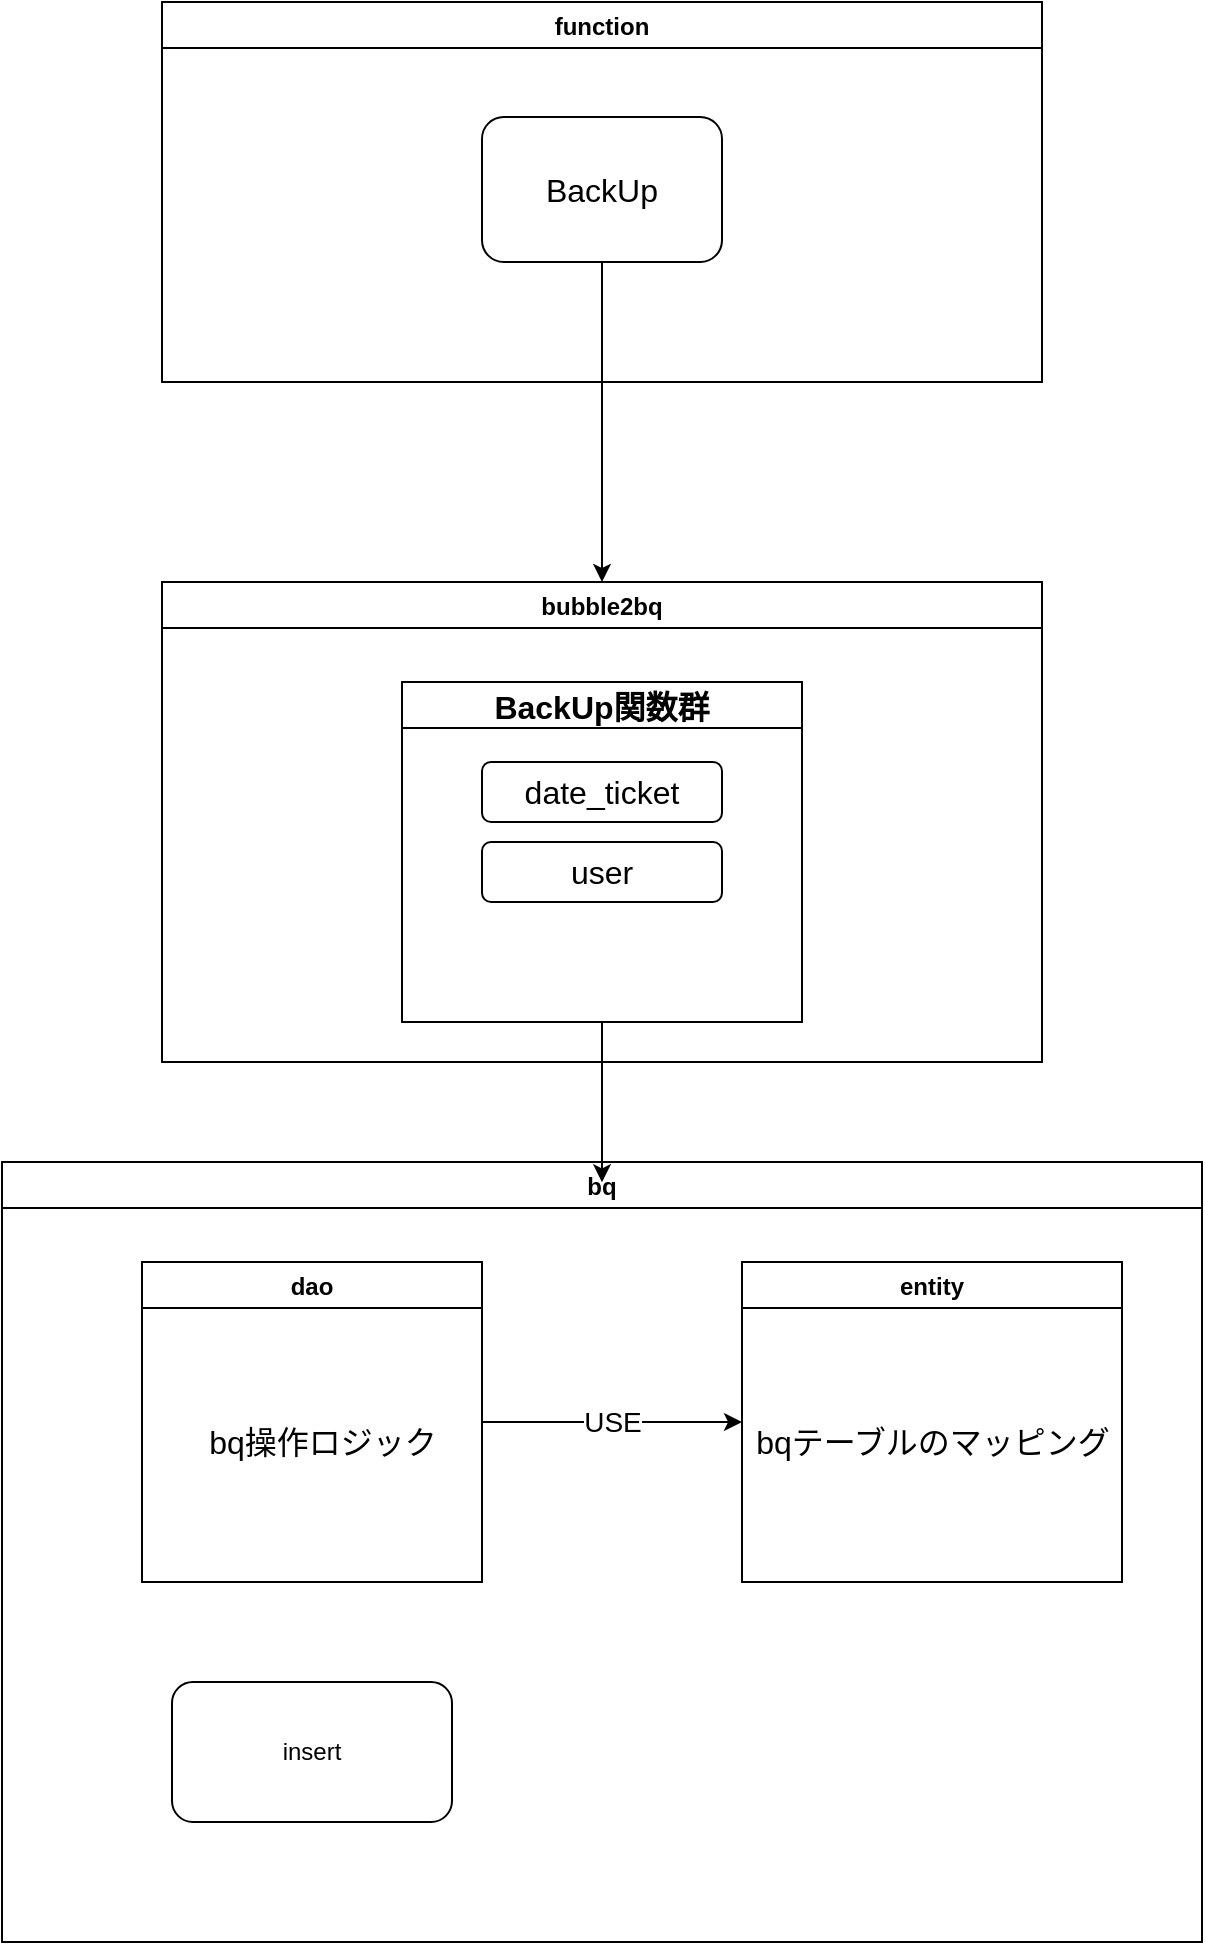 <mxfile version="17.5.0" type="github">
  <diagram id="8xDBcweSEdblGlVJbz1_" name="Page-1">
    <mxGraphModel dx="1426" dy="798" grid="1" gridSize="10" guides="1" tooltips="1" connect="1" arrows="1" fold="1" page="1" pageScale="1" pageWidth="827" pageHeight="1169" math="0" shadow="0">
      <root>
        <mxCell id="0" />
        <mxCell id="1" parent="0" />
        <mxCell id="a53DxO3QZy_HYh2IaOBC-2" value="function" style="swimlane;startSize=23;" vertex="1" parent="1">
          <mxGeometry x="180" y="70" width="440" height="190" as="geometry" />
        </mxCell>
        <mxCell id="a53DxO3QZy_HYh2IaOBC-20" value="BackUp" style="rounded=1;whiteSpace=wrap;html=1;fontSize=16;" vertex="1" parent="a53DxO3QZy_HYh2IaOBC-2">
          <mxGeometry x="160" y="57.5" width="120" height="72.5" as="geometry" />
        </mxCell>
        <mxCell id="a53DxO3QZy_HYh2IaOBC-3" value="bubble2bq" style="swimlane;" vertex="1" parent="1">
          <mxGeometry x="180" y="360" width="440" height="240" as="geometry" />
        </mxCell>
        <mxCell id="a53DxO3QZy_HYh2IaOBC-22" value="BackUp関数群" style="swimlane;fontSize=16;" vertex="1" parent="a53DxO3QZy_HYh2IaOBC-3">
          <mxGeometry x="120" y="50" width="200" height="170" as="geometry" />
        </mxCell>
        <mxCell id="a53DxO3QZy_HYh2IaOBC-26" value="date_ticket" style="rounded=1;whiteSpace=wrap;html=1;fontSize=16;" vertex="1" parent="a53DxO3QZy_HYh2IaOBC-22">
          <mxGeometry x="40" y="40" width="120" height="30" as="geometry" />
        </mxCell>
        <mxCell id="a53DxO3QZy_HYh2IaOBC-29" value="user" style="rounded=1;whiteSpace=wrap;html=1;fontSize=16;" vertex="1" parent="a53DxO3QZy_HYh2IaOBC-22">
          <mxGeometry x="40" y="80" width="120" height="30" as="geometry" />
        </mxCell>
        <mxCell id="a53DxO3QZy_HYh2IaOBC-4" value="bq" style="swimlane;" vertex="1" parent="1">
          <mxGeometry x="100" y="650" width="600" height="390" as="geometry" />
        </mxCell>
        <mxCell id="a53DxO3QZy_HYh2IaOBC-16" value="USE" style="edgeStyle=orthogonalEdgeStyle;rounded=0;orthogonalLoop=1;jettySize=auto;html=1;exitX=1;exitY=0.5;exitDx=0;exitDy=0;entryX=0;entryY=0.5;entryDx=0;entryDy=0;fontSize=14;" edge="1" parent="a53DxO3QZy_HYh2IaOBC-4" source="a53DxO3QZy_HYh2IaOBC-7" target="a53DxO3QZy_HYh2IaOBC-9">
          <mxGeometry relative="1" as="geometry" />
        </mxCell>
        <mxCell id="a53DxO3QZy_HYh2IaOBC-7" value="dao" style="swimlane;startSize=23;" vertex="1" parent="a53DxO3QZy_HYh2IaOBC-4">
          <mxGeometry x="70" y="50" width="170" height="160" as="geometry" />
        </mxCell>
        <mxCell id="a53DxO3QZy_HYh2IaOBC-9" value="entity" style="swimlane;startSize=23;" vertex="1" parent="a53DxO3QZy_HYh2IaOBC-4">
          <mxGeometry x="370" y="50" width="190" height="160" as="geometry" />
        </mxCell>
        <mxCell id="a53DxO3QZy_HYh2IaOBC-14" value="&lt;div&gt;&lt;font style=&quot;font-size: 16px&quot;&gt;bqテーブルのマッピング&lt;/font&gt;&lt;/div&gt;" style="text;html=1;align=center;verticalAlign=middle;resizable=0;points=[];autosize=1;strokeColor=none;fillColor=none;" vertex="1" parent="a53DxO3QZy_HYh2IaOBC-9">
          <mxGeometry y="80" width="190" height="20" as="geometry" />
        </mxCell>
        <mxCell id="a53DxO3QZy_HYh2IaOBC-11" value="insert" style="rounded=1;whiteSpace=wrap;html=1;" vertex="1" parent="a53DxO3QZy_HYh2IaOBC-4">
          <mxGeometry x="85" y="260" width="140" height="70" as="geometry" />
        </mxCell>
        <mxCell id="a53DxO3QZy_HYh2IaOBC-15" value="&lt;font style=&quot;font-size: 16px&quot;&gt;bq操作ロジック&lt;/font&gt;" style="text;html=1;align=center;verticalAlign=middle;resizable=0;points=[];autosize=1;strokeColor=none;fillColor=none;fontSize=14;" vertex="1" parent="1">
          <mxGeometry x="195" y="780" width="130" height="20" as="geometry" />
        </mxCell>
        <mxCell id="a53DxO3QZy_HYh2IaOBC-23" style="edgeStyle=orthogonalEdgeStyle;rounded=0;orthogonalLoop=1;jettySize=auto;html=1;entryX=0.5;entryY=0;entryDx=0;entryDy=0;fontSize=16;" edge="1" parent="1" source="a53DxO3QZy_HYh2IaOBC-20" target="a53DxO3QZy_HYh2IaOBC-3">
          <mxGeometry relative="1" as="geometry" />
        </mxCell>
        <mxCell id="a53DxO3QZy_HYh2IaOBC-24" style="edgeStyle=orthogonalEdgeStyle;rounded=0;orthogonalLoop=1;jettySize=auto;html=1;entryX=0.5;entryY=0.026;entryDx=0;entryDy=0;entryPerimeter=0;fontSize=16;" edge="1" parent="1" source="a53DxO3QZy_HYh2IaOBC-22" target="a53DxO3QZy_HYh2IaOBC-4">
          <mxGeometry relative="1" as="geometry" />
        </mxCell>
      </root>
    </mxGraphModel>
  </diagram>
</mxfile>
